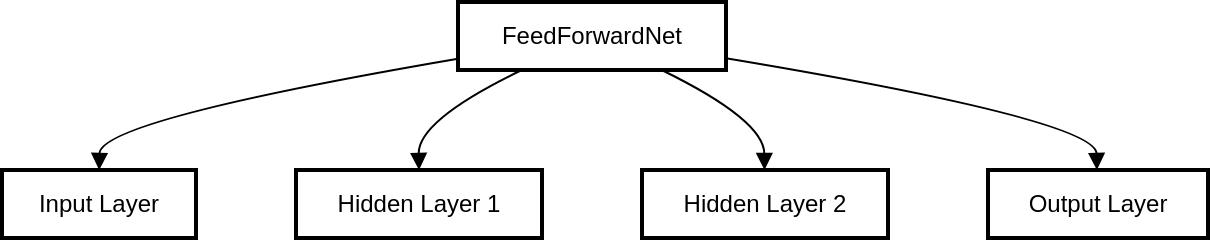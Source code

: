 <mxfile version="22.1.11" type="github">
  <diagram name="Page-1" id="PPC35MGGuyc4OAxOw5-d">
    <mxGraphModel>
      <root>
        <mxCell id="0" />
        <mxCell id="1" parent="0" />
        <mxCell id="2" value="FeedForwardNet" style="whiteSpace=wrap;strokeWidth=2;" vertex="1" parent="1">
          <mxGeometry x="228" width="134" height="34" as="geometry" />
        </mxCell>
        <mxCell id="3" value="Input Layer" style="whiteSpace=wrap;strokeWidth=2;" vertex="1" parent="1">
          <mxGeometry y="84" width="97" height="34" as="geometry" />
        </mxCell>
        <mxCell id="4" value="Hidden Layer 1" style="whiteSpace=wrap;strokeWidth=2;" vertex="1" parent="1">
          <mxGeometry x="147" y="84" width="123" height="34" as="geometry" />
        </mxCell>
        <mxCell id="5" value="Hidden Layer 2" style="whiteSpace=wrap;strokeWidth=2;" vertex="1" parent="1">
          <mxGeometry x="320" y="84" width="123" height="34" as="geometry" />
        </mxCell>
        <mxCell id="6" value="Output Layer" style="whiteSpace=wrap;strokeWidth=2;" vertex="1" parent="1">
          <mxGeometry x="493" y="84" width="110" height="34" as="geometry" />
        </mxCell>
        <mxCell id="7" value="" style="curved=1;startArrow=none;endArrow=block;exitX=-0.002;exitY=0.837;entryX=0.501;entryY=0;" edge="1" parent="1" source="2" target="3">
          <mxGeometry relative="1" as="geometry">
            <Array as="points">
              <mxPoint x="49" y="59" />
            </Array>
          </mxGeometry>
        </mxCell>
        <mxCell id="8" value="" style="curved=1;startArrow=none;endArrow=block;exitX=0.238;exitY=1;entryX=0.5;entryY=0;" edge="1" parent="1" source="2" target="4">
          <mxGeometry relative="1" as="geometry">
            <Array as="points">
              <mxPoint x="208" y="59" />
            </Array>
          </mxGeometry>
        </mxCell>
        <mxCell id="9" value="" style="curved=1;startArrow=none;endArrow=block;exitX=0.76;exitY=1;entryX=0.498;entryY=0;" edge="1" parent="1" source="2" target="5">
          <mxGeometry relative="1" as="geometry">
            <Array as="points">
              <mxPoint x="381" y="59" />
            </Array>
          </mxGeometry>
        </mxCell>
        <mxCell id="10" value="" style="curved=1;startArrow=none;endArrow=block;exitX=1.0;exitY=0.828;entryX=0.495;entryY=0;" edge="1" parent="1" source="2" target="6">
          <mxGeometry relative="1" as="geometry">
            <Array as="points">
              <mxPoint x="547" y="59" />
            </Array>
          </mxGeometry>
        </mxCell>
      </root>
    </mxGraphModel>
  </diagram>
</mxfile>
